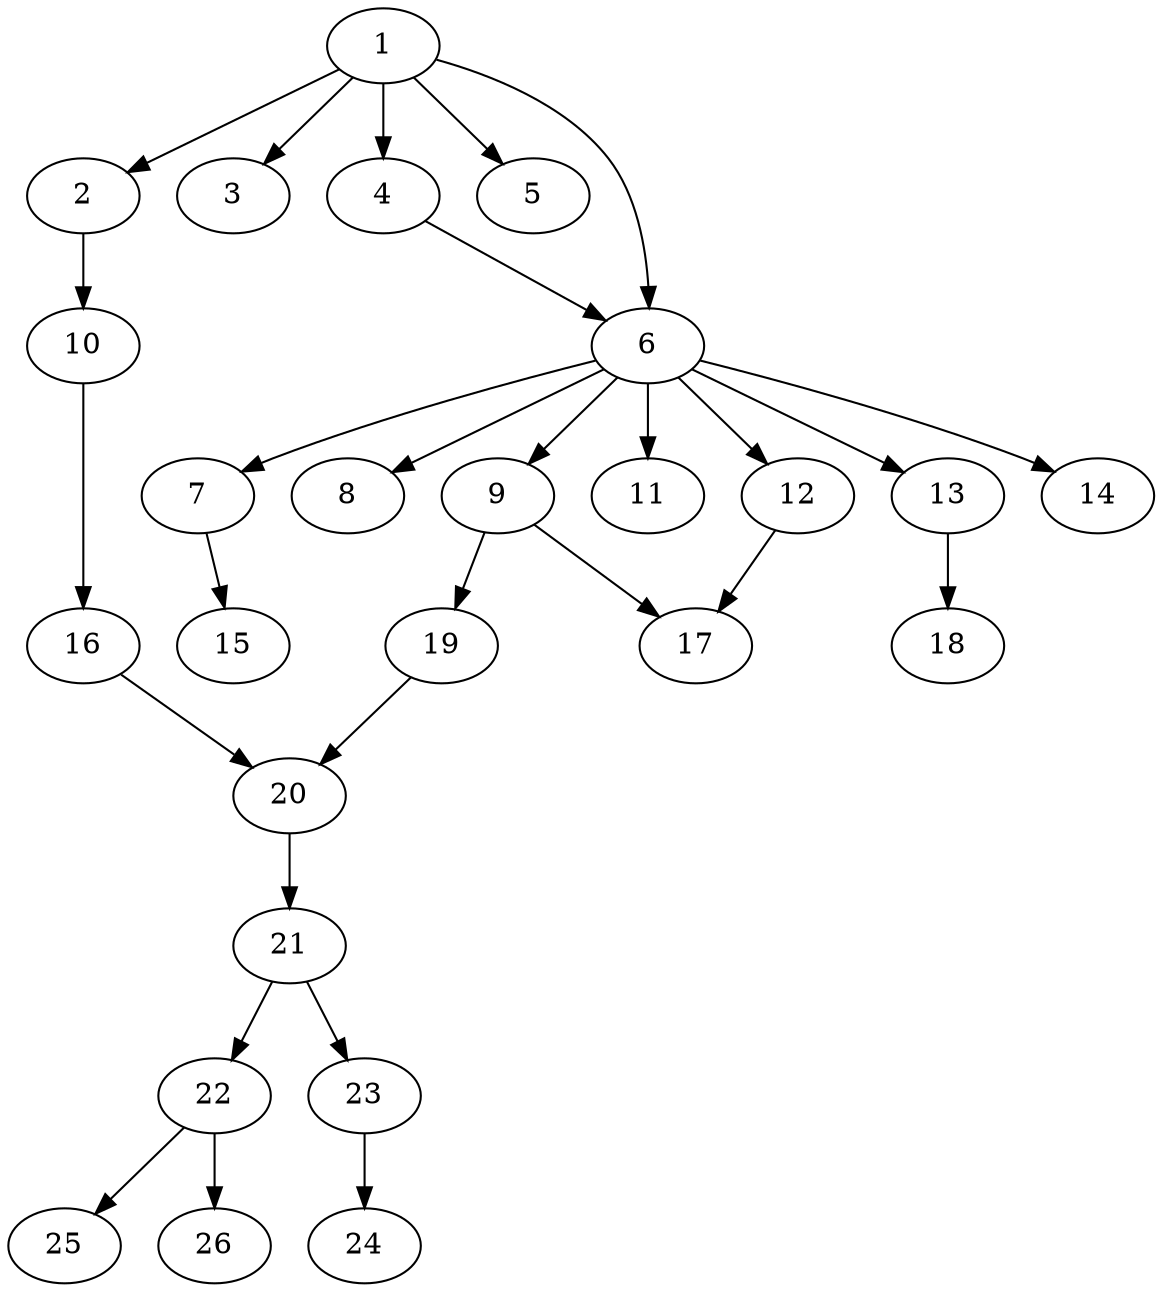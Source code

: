 // DAG automatically generated by daggen at Tue Jul 12 21:12:53 2022
// ./daggen -n 26 --fat 0.4 --density 0.4 --regular 0.2 --jump 2 --minalpha 20 --maxalpha 200 --dot -o ../task26.dot 
digraph G {
  1 [size="6004292602", alpha="117.54"]
  1 -> 2 [size ="301989888"]
  1 -> 3 [size ="301989888"]
  1 -> 4 [size ="301989888"]
  1 -> 5 [size ="301989888"]
  1 -> 6 [size ="301989888"]
  2 [size="1073741824000", alpha="138.20"]
  2 -> 10 [size ="838860800"]
  3 [size="109813852607", alpha="95.57"]
  4 [size="79398640146", alpha="38.31"]
  4 -> 6 [size ="75497472"]
  5 [size="28991029248", alpha="30.69"]
  6 [size="147042052020", alpha="77.95"]
  6 -> 7 [size ="134217728"]
  6 -> 8 [size ="134217728"]
  6 -> 9 [size ="134217728"]
  6 -> 11 [size ="134217728"]
  6 -> 12 [size ="134217728"]
  6 -> 13 [size ="134217728"]
  6 -> 14 [size ="134217728"]
  7 [size="17098265979", alpha="139.15"]
  7 -> 15 [size ="301989888"]
  8 [size="6736194084", alpha="159.15"]
  9 [size="30216578969", alpha="178.12"]
  9 -> 17 [size ="838860800"]
  9 -> 19 [size ="838860800"]
  10 [size="454973934940", alpha="158.05"]
  10 -> 16 [size ="301989888"]
  11 [size="1369611185091", alpha="29.70"]
  12 [size="468038434069", alpha="170.45"]
  12 -> 17 [size ="411041792"]
  13 [size="782757789696", alpha="42.13"]
  13 -> 18 [size ="679477248"]
  14 [size="5691891272", alpha="47.98"]
  15 [size="1287904626635", alpha="49.26"]
  16 [size="368293445632", alpha="128.91"]
  16 -> 20 [size ="411041792"]
  17 [size="1073741824000", alpha="115.11"]
  18 [size="682588343", alpha="34.53"]
  19 [size="29361801422", alpha="126.03"]
  19 -> 20 [size ="838860800"]
  20 [size="28991029248", alpha="186.19"]
  20 -> 21 [size ="75497472"]
  21 [size="83514324120", alpha="193.63"]
  21 -> 22 [size ="134217728"]
  21 -> 23 [size ="134217728"]
  22 [size="183467791496", alpha="70.62"]
  22 -> 25 [size ="209715200"]
  22 -> 26 [size ="209715200"]
  23 [size="134217728000", alpha="23.00"]
  23 -> 24 [size ="209715200"]
  24 [size="151152781100", alpha="89.38"]
  25 [size="368293445632", alpha="165.18"]
  26 [size="34487391100", alpha="36.89"]
}

